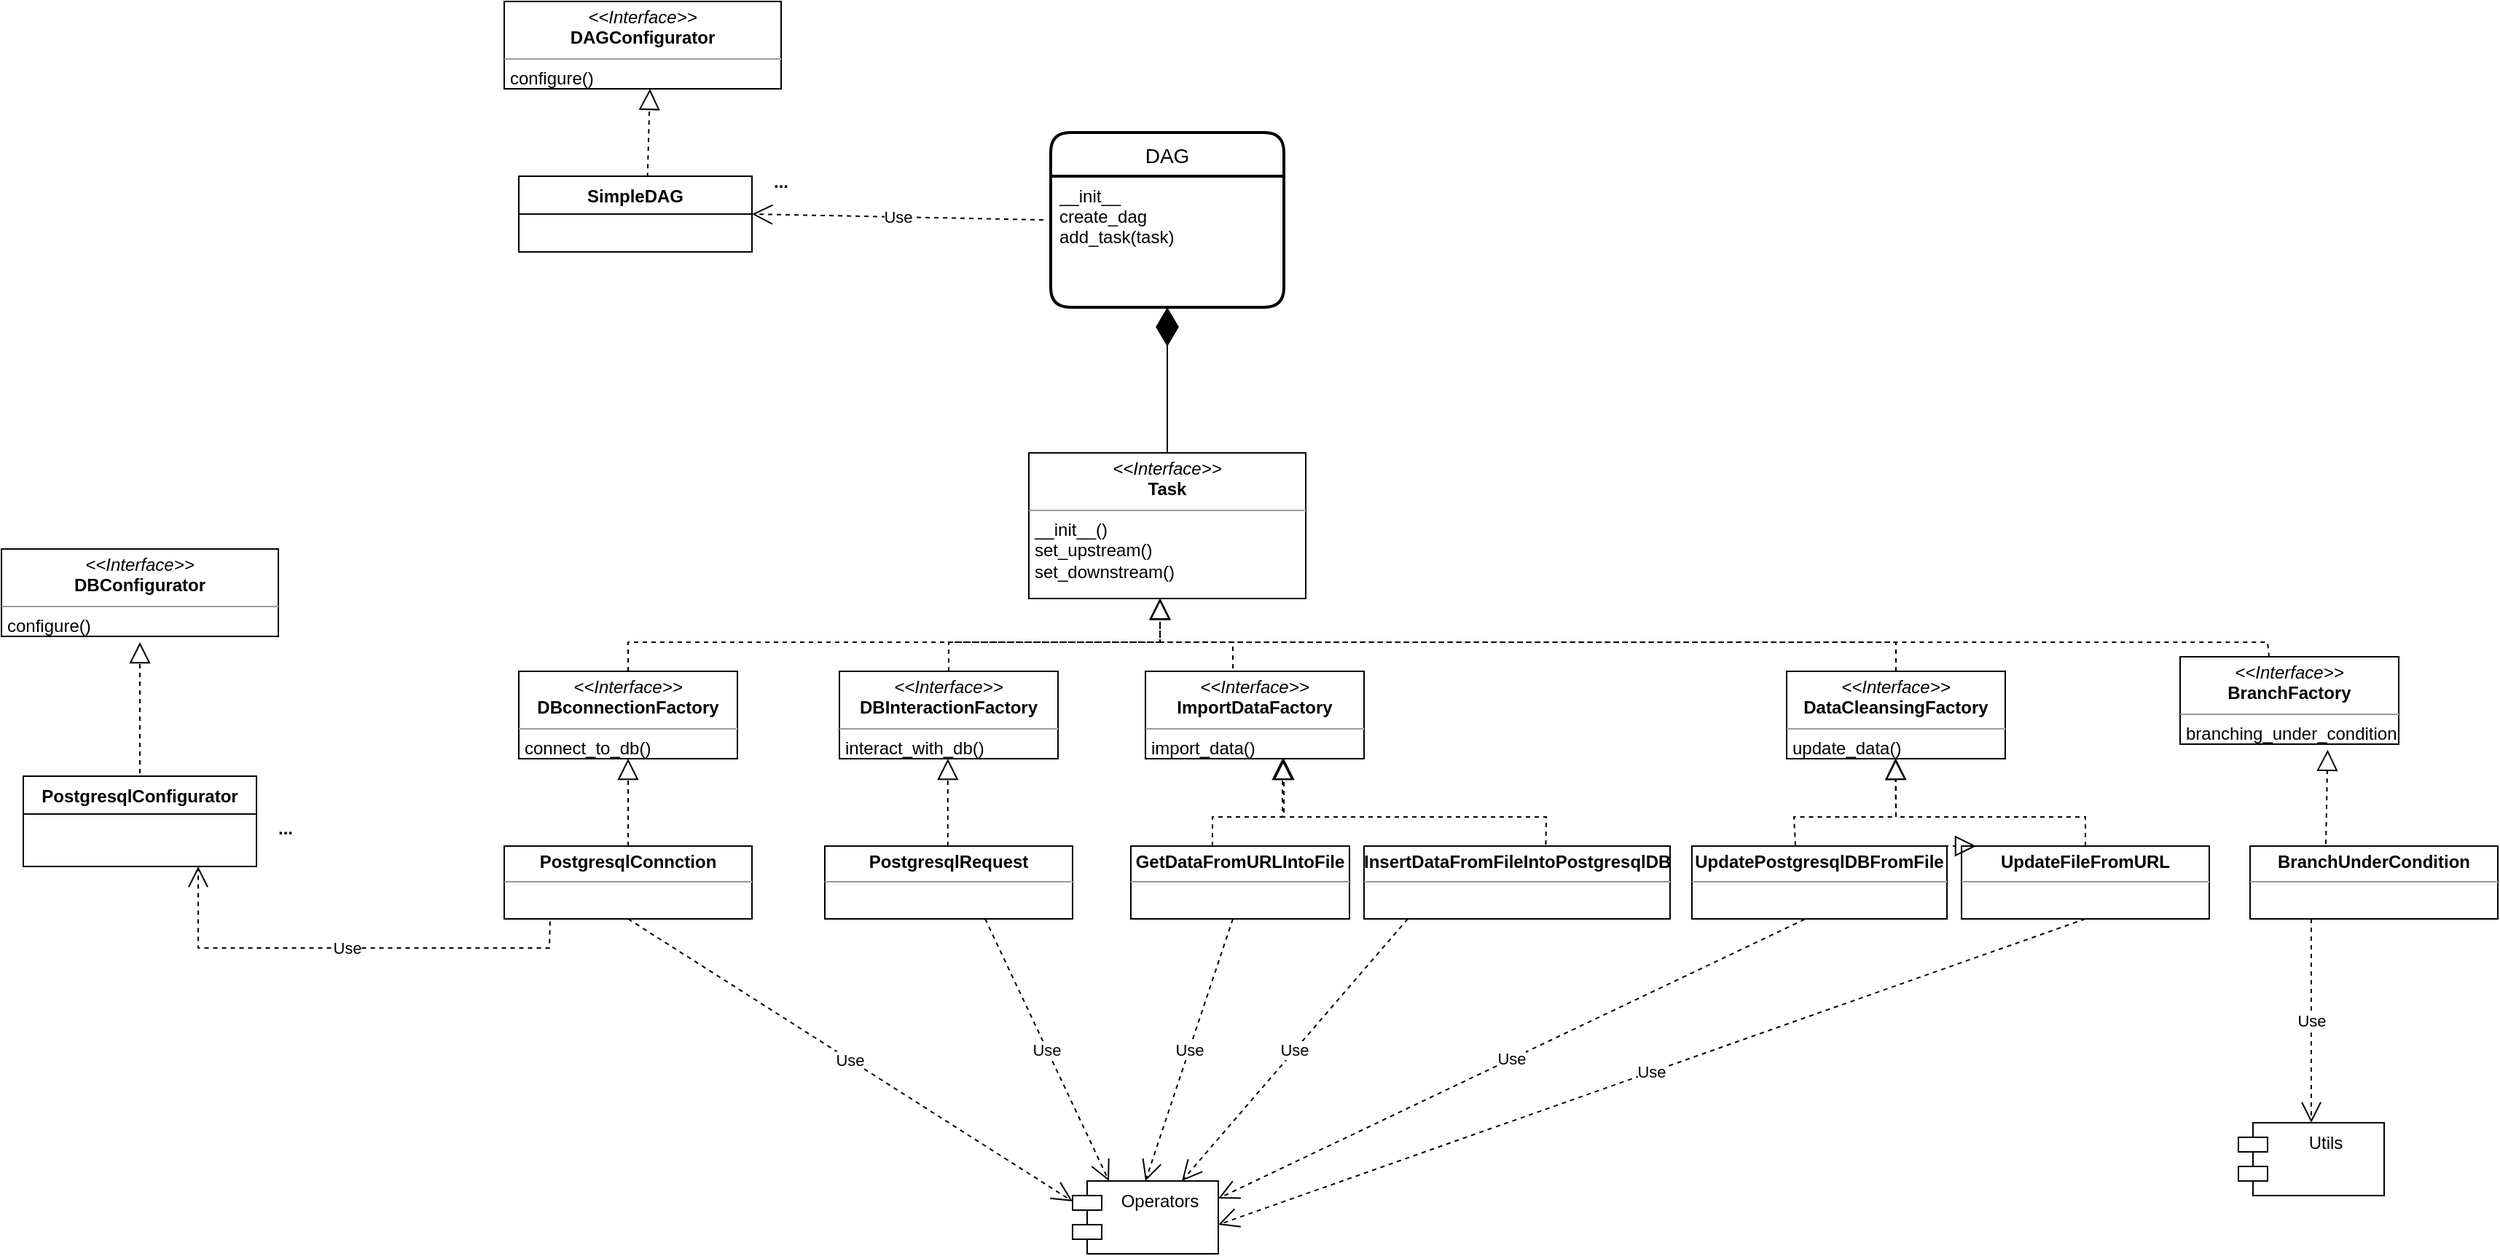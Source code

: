 <mxfile version="20.8.23" type="github">
  <diagram name="Page-1" id="KdZHtrWoCW37XqJNuPZM">
    <mxGraphModel dx="3671" dy="3932" grid="1" gridSize="10" guides="1" tooltips="1" connect="1" arrows="1" fold="1" page="1" pageScale="1" pageWidth="2336" pageHeight="1654" math="0" shadow="0">
      <root>
        <mxCell id="0" />
        <mxCell id="1" parent="0" />
        <mxCell id="PkI1gQ4OXZkmpvxFJ7Tn-19" value="DAG" style="swimlane;childLayout=stackLayout;horizontal=1;startSize=30;horizontalStack=0;rounded=1;fontSize=14;fontStyle=0;strokeWidth=2;resizeParent=0;resizeLast=1;shadow=0;dashed=0;align=center;" parent="1" vertex="1">
          <mxGeometry x="175" y="-2000" width="160" height="120" as="geometry" />
        </mxCell>
        <mxCell id="PkI1gQ4OXZkmpvxFJ7Tn-20" value="__init__&#xa;create_dag&#xa;add_task(task)" style="align=left;strokeColor=none;fillColor=none;spacingLeft=4;fontSize=12;verticalAlign=top;resizable=0;rotatable=0;part=1;" parent="PkI1gQ4OXZkmpvxFJ7Tn-19" vertex="1">
          <mxGeometry y="30" width="160" height="90" as="geometry" />
        </mxCell>
        <mxCell id="PkI1gQ4OXZkmpvxFJ7Tn-45" value="&lt;p style=&quot;margin:0px;margin-top:4px;text-align:center;&quot;&gt;&lt;i&gt;&amp;lt;&amp;lt;Interface&amp;gt;&amp;gt;&lt;/i&gt;&lt;br&gt;&lt;b&gt;Task&lt;/b&gt;&lt;/p&gt;&lt;hr size=&quot;1&quot;&gt;&lt;p style=&quot;margin:0px;margin-left:4px;&quot;&gt;__init__(&lt;span style=&quot;background-color: initial;&quot;&gt;)&lt;/span&gt;&lt;/p&gt;&lt;p style=&quot;margin:0px;margin-left:4px;&quot;&gt;set_upstream()&lt;br style=&quot;border-color: var(--border-color); padding: 0px; margin: 0px;&quot;&gt;set_downstream()&lt;br&gt;&lt;/p&gt;" style="verticalAlign=top;align=left;overflow=fill;fontSize=12;fontFamily=Helvetica;html=1;" parent="1" vertex="1">
          <mxGeometry x="160" y="-1780" width="190" height="100" as="geometry" />
        </mxCell>
        <mxCell id="PkI1gQ4OXZkmpvxFJ7Tn-46" value="&lt;p style=&quot;margin:0px;margin-top:4px;text-align:center;&quot;&gt;&lt;i&gt;&amp;lt;&amp;lt;Interface&amp;gt;&amp;gt;&lt;/i&gt;&lt;br&gt;&lt;b&gt;DBconnectionFactory&lt;/b&gt;&lt;/p&gt;&lt;hr size=&quot;1&quot;&gt;&lt;p style=&quot;margin:0px;margin-left:4px;&quot;&gt;connect_to_db()&lt;/p&gt;" style="verticalAlign=top;align=left;overflow=fill;fontSize=12;fontFamily=Helvetica;html=1;" parent="1" vertex="1">
          <mxGeometry x="-190" y="-1630" width="150" height="60" as="geometry" />
        </mxCell>
        <mxCell id="PkI1gQ4OXZkmpvxFJ7Tn-47" value="&lt;p style=&quot;margin:0px;margin-top:4px;text-align:center;&quot;&gt;&lt;i&gt;&amp;lt;&amp;lt;Interface&amp;gt;&amp;gt;&lt;/i&gt;&lt;br&gt;&lt;b&gt;ImportDataFactory&lt;/b&gt;&lt;/p&gt;&lt;hr size=&quot;1&quot;&gt;&lt;p style=&quot;margin:0px;margin-left:4px;&quot;&gt;&lt;/p&gt;&lt;p style=&quot;margin:0px;margin-left:4px;&quot;&gt;import_data()&lt;/p&gt;" style="verticalAlign=top;align=left;overflow=fill;fontSize=12;fontFamily=Helvetica;html=1;" parent="1" vertex="1">
          <mxGeometry x="240" y="-1630" width="150" height="60" as="geometry" />
        </mxCell>
        <mxCell id="PkI1gQ4OXZkmpvxFJ7Tn-48" value="&lt;p style=&quot;margin:0px;margin-top:4px;text-align:center;&quot;&gt;&lt;i&gt;&amp;lt;&amp;lt;Interface&amp;gt;&amp;gt;&lt;/i&gt;&lt;br&gt;&lt;b&gt;DataCleansingFactory&lt;/b&gt;&lt;/p&gt;&lt;hr size=&quot;1&quot;&gt;&lt;p style=&quot;margin:0px;margin-left:4px;&quot;&gt;&lt;/p&gt;&lt;p style=&quot;margin:0px;margin-left:4px;&quot;&gt;update_data()&lt;/p&gt;" style="verticalAlign=top;align=left;overflow=fill;fontSize=12;fontFamily=Helvetica;html=1;" parent="1" vertex="1">
          <mxGeometry x="680" y="-1630" width="150" height="60" as="geometry" />
        </mxCell>
        <mxCell id="PkI1gQ4OXZkmpvxFJ7Tn-49" value="" style="endArrow=block;dashed=1;endFill=0;endSize=12;html=1;rounded=0;exitX=0.4;exitY=-0.033;exitDx=0;exitDy=0;exitPerimeter=0;" parent="1" source="PkI1gQ4OXZkmpvxFJ7Tn-47" edge="1">
          <mxGeometry width="160" relative="1" as="geometry">
            <mxPoint x="90" y="-1680" as="sourcePoint" />
            <mxPoint x="250" y="-1680" as="targetPoint" />
            <Array as="points">
              <mxPoint x="300" y="-1650" />
              <mxPoint x="250" y="-1650" />
            </Array>
          </mxGeometry>
        </mxCell>
        <mxCell id="PkI1gQ4OXZkmpvxFJ7Tn-50" value="" style="endArrow=block;dashed=1;endFill=0;endSize=12;html=1;rounded=0;exitX=0.5;exitY=0;exitDx=0;exitDy=0;" parent="1" source="PkI1gQ4OXZkmpvxFJ7Tn-46" edge="1">
          <mxGeometry width="160" relative="1" as="geometry">
            <mxPoint x="90" y="-1680" as="sourcePoint" />
            <mxPoint x="250" y="-1680" as="targetPoint" />
            <Array as="points">
              <mxPoint x="-115" y="-1650" />
              <mxPoint x="105" y="-1650" />
              <mxPoint x="170" y="-1650" />
              <mxPoint x="250" y="-1650" />
            </Array>
          </mxGeometry>
        </mxCell>
        <mxCell id="PkI1gQ4OXZkmpvxFJ7Tn-51" value="" style="endArrow=block;dashed=1;endFill=0;endSize=12;html=1;rounded=0;exitX=0.5;exitY=0;exitDx=0;exitDy=0;" parent="1" source="PkI1gQ4OXZkmpvxFJ7Tn-48" edge="1">
          <mxGeometry width="160" relative="1" as="geometry">
            <mxPoint x="90" y="-1680" as="sourcePoint" />
            <mxPoint x="250" y="-1680" as="targetPoint" />
            <Array as="points">
              <mxPoint x="755" y="-1650" />
              <mxPoint x="565" y="-1650" />
              <mxPoint x="435" y="-1650" />
              <mxPoint x="250" y="-1650" />
            </Array>
          </mxGeometry>
        </mxCell>
        <mxCell id="PkI1gQ4OXZkmpvxFJ7Tn-53" value="&lt;p style=&quot;margin:0px;margin-top:4px;text-align:center;&quot;&gt;&lt;b&gt;PostgresqlConnction&lt;/b&gt;&lt;/p&gt;&lt;hr size=&quot;1&quot;&gt;&lt;p style=&quot;margin:0px;margin-left:4px;&quot;&gt;&lt;/p&gt;&lt;p style=&quot;margin:0px;margin-left:4px;&quot;&gt;&lt;br&gt;&lt;/p&gt;" style="verticalAlign=top;align=left;overflow=fill;fontSize=12;fontFamily=Helvetica;html=1;" parent="1" vertex="1">
          <mxGeometry x="-200" y="-1510" width="170" height="50" as="geometry" />
        </mxCell>
        <mxCell id="PkI1gQ4OXZkmpvxFJ7Tn-54" value="" style="endArrow=block;dashed=1;endFill=0;endSize=12;html=1;rounded=0;entryX=0.5;entryY=1;entryDx=0;entryDy=0;exitX=0.5;exitY=0;exitDx=0;exitDy=0;" parent="1" source="PkI1gQ4OXZkmpvxFJ7Tn-53" target="PkI1gQ4OXZkmpvxFJ7Tn-46" edge="1">
          <mxGeometry width="160" relative="1" as="geometry">
            <mxPoint x="110" y="-1520" as="sourcePoint" />
            <mxPoint x="110" y="-1560" as="targetPoint" />
          </mxGeometry>
        </mxCell>
        <mxCell id="PkI1gQ4OXZkmpvxFJ7Tn-56" value="&lt;p style=&quot;margin:0px;margin-top:4px;text-align:center;&quot;&gt;&lt;b&gt;GetDataFromURLIntoFile&lt;/b&gt;&lt;/p&gt;&lt;hr size=&quot;1&quot;&gt;&lt;p style=&quot;margin:0px;margin-left:4px;&quot;&gt;&lt;/p&gt;&lt;p style=&quot;margin:0px;margin-left:4px;&quot;&gt;&lt;br&gt;&lt;/p&gt;" style="verticalAlign=top;align=left;overflow=fill;fontSize=12;fontFamily=Helvetica;html=1;" parent="1" vertex="1">
          <mxGeometry x="230" y="-1510" width="150" height="50" as="geometry" />
        </mxCell>
        <mxCell id="PkI1gQ4OXZkmpvxFJ7Tn-57" value="" style="endArrow=block;dashed=1;endFill=0;endSize=12;html=1;rounded=0;exitX=0.373;exitY=0;exitDx=0;exitDy=0;exitPerimeter=0;" parent="1" source="PkI1gQ4OXZkmpvxFJ7Tn-56" edge="1">
          <mxGeometry width="160" relative="1" as="geometry">
            <mxPoint x="335" y="-1510" as="sourcePoint" />
            <mxPoint x="335" y="-1570" as="targetPoint" />
            <Array as="points">
              <mxPoint x="286" y="-1530" />
              <mxPoint x="335" y="-1530" />
            </Array>
          </mxGeometry>
        </mxCell>
        <mxCell id="PkI1gQ4OXZkmpvxFJ7Tn-59" value="&lt;p style=&quot;margin:0px;margin-top:4px;text-align:center;&quot;&gt;&lt;b&gt;InsertDataFromFileIntoPostgresqlDB&lt;/b&gt;&lt;/p&gt;&lt;hr size=&quot;1&quot;&gt;&lt;p style=&quot;margin:0px;margin-left:4px;&quot;&gt;&lt;/p&gt;&lt;p style=&quot;margin:0px;margin-left:4px;&quot;&gt;&lt;br&gt;&lt;/p&gt;" style="verticalAlign=top;align=left;overflow=fill;fontSize=12;fontFamily=Helvetica;html=1;" parent="1" vertex="1">
          <mxGeometry x="390" y="-1510" width="210" height="50" as="geometry" />
        </mxCell>
        <mxCell id="PkI1gQ4OXZkmpvxFJ7Tn-61" value="" style="endArrow=block;dashed=1;endFill=0;endSize=12;html=1;rounded=0;exitX=0.594;exitY=-0.02;exitDx=0;exitDy=0;exitPerimeter=0;" parent="1" source="PkI1gQ4OXZkmpvxFJ7Tn-59" edge="1">
          <mxGeometry width="160" relative="1" as="geometry">
            <mxPoint x="345" y="-1500" as="sourcePoint" />
            <mxPoint x="334" y="-1570" as="targetPoint" />
            <Array as="points">
              <mxPoint x="515" y="-1530" />
              <mxPoint x="334" y="-1530" />
            </Array>
          </mxGeometry>
        </mxCell>
        <mxCell id="PkI1gQ4OXZkmpvxFJ7Tn-62" value="" style="endArrow=block;dashed=1;endFill=0;endSize=12;html=1;rounded=0;entryX=0.5;entryY=1;entryDx=0;entryDy=0;exitX=0.406;exitY=-0.006;exitDx=0;exitDy=0;exitPerimeter=0;" parent="1" source="PkI1gQ4OXZkmpvxFJ7Tn-63" edge="1">
          <mxGeometry width="160" relative="1" as="geometry">
            <mxPoint x="690" y="-1510" as="sourcePoint" />
            <mxPoint x="754.5" y="-1570" as="targetPoint" />
            <Array as="points">
              <mxPoint x="685" y="-1530" />
              <mxPoint x="755" y="-1530" />
            </Array>
          </mxGeometry>
        </mxCell>
        <mxCell id="PkI1gQ4OXZkmpvxFJ7Tn-63" value="&lt;p style=&quot;margin:0px;margin-top:4px;text-align:center;&quot;&gt;&lt;b&gt;UpdatePostgresqlDBFromFile&lt;/b&gt;&lt;/p&gt;&lt;hr size=&quot;1&quot;&gt;&lt;p style=&quot;margin:0px;margin-left:4px;&quot;&gt;&lt;/p&gt;&lt;p style=&quot;margin:0px;margin-left:4px;&quot;&gt;&lt;br&gt;&lt;/p&gt;" style="verticalAlign=top;align=left;overflow=fill;fontSize=12;fontFamily=Helvetica;html=1;" parent="1" vertex="1">
          <mxGeometry x="615" y="-1510" width="175" height="50" as="geometry" />
        </mxCell>
        <mxCell id="PkI1gQ4OXZkmpvxFJ7Tn-64" value="&lt;p style=&quot;margin:0px;margin-top:4px;text-align:center;&quot;&gt;&lt;b&gt;UpdateFileFromURL&lt;/b&gt;&lt;/p&gt;&lt;hr size=&quot;1&quot;&gt;&lt;p style=&quot;margin:0px;margin-left:4px;&quot;&gt;&lt;/p&gt;&lt;p style=&quot;margin:0px;margin-left:4px;&quot;&gt;&lt;br&gt;&lt;/p&gt;" style="verticalAlign=top;align=left;overflow=fill;fontSize=12;fontFamily=Helvetica;html=1;" parent="1" vertex="1">
          <mxGeometry x="800" y="-1510" width="170" height="50" as="geometry" />
        </mxCell>
        <mxCell id="PkI1gQ4OXZkmpvxFJ7Tn-66" value="" style="endArrow=block;dashed=1;endFill=0;endSize=12;html=1;rounded=0;exitX=0.5;exitY=0;exitDx=0;exitDy=0;entryX=0.5;entryY=1;entryDx=0;entryDy=0;" parent="1" source="PkI1gQ4OXZkmpvxFJ7Tn-64" target="PkI1gQ4OXZkmpvxFJ7Tn-48" edge="1">
          <mxGeometry width="160" relative="1" as="geometry">
            <mxPoint x="600" y="-1570" as="sourcePoint" />
            <mxPoint x="760" y="-1560" as="targetPoint" />
            <Array as="points">
              <mxPoint x="885" y="-1530" />
              <mxPoint x="755" y="-1530" />
            </Array>
          </mxGeometry>
        </mxCell>
        <mxCell id="PkI1gQ4OXZkmpvxFJ7Tn-68" value="&lt;p style=&quot;margin:0px;margin-top:4px;text-align:center;&quot;&gt;&lt;i&gt;&amp;lt;&amp;lt;Interface&amp;gt;&amp;gt;&lt;/i&gt;&lt;br&gt;&lt;b&gt;DBInteractionFactory&lt;/b&gt;&lt;/p&gt;&lt;hr size=&quot;1&quot;&gt;&lt;p style=&quot;margin:0px;margin-left:4px;&quot;&gt;interact_with_db()&lt;/p&gt;" style="verticalAlign=top;align=left;overflow=fill;fontSize=12;fontFamily=Helvetica;html=1;" parent="1" vertex="1">
          <mxGeometry x="30" y="-1630" width="150" height="60" as="geometry" />
        </mxCell>
        <mxCell id="PkI1gQ4OXZkmpvxFJ7Tn-69" value="&lt;p style=&quot;margin:0px;margin-top:4px;text-align:center;&quot;&gt;&lt;b&gt;PostgresqlRequest&lt;/b&gt;&lt;/p&gt;&lt;hr size=&quot;1&quot;&gt;&lt;p style=&quot;margin:0px;margin-left:4px;&quot;&gt;&lt;/p&gt;&lt;p style=&quot;margin:0px;margin-left:4px;&quot;&gt;&lt;br&gt;&lt;/p&gt;" style="verticalAlign=top;align=left;overflow=fill;fontSize=12;fontFamily=Helvetica;html=1;" parent="1" vertex="1">
          <mxGeometry x="20" y="-1510" width="170" height="50" as="geometry" />
        </mxCell>
        <mxCell id="PkI1gQ4OXZkmpvxFJ7Tn-70" value="" style="endArrow=block;dashed=1;endFill=0;endSize=12;html=1;rounded=0;entryX=0.5;entryY=1;entryDx=0;entryDy=0;exitX=0.5;exitY=0;exitDx=0;exitDy=0;" parent="1" edge="1">
          <mxGeometry width="160" relative="1" as="geometry">
            <mxPoint x="104.41" y="-1510" as="sourcePoint" />
            <mxPoint x="104.41" y="-1570" as="targetPoint" />
          </mxGeometry>
        </mxCell>
        <mxCell id="PkI1gQ4OXZkmpvxFJ7Tn-71" value="" style="endArrow=block;dashed=1;endFill=0;endSize=12;html=1;rounded=0;exitX=0.5;exitY=0;exitDx=0;exitDy=0;" parent="1" source="PkI1gQ4OXZkmpvxFJ7Tn-68" edge="1">
          <mxGeometry width="160" relative="1" as="geometry">
            <mxPoint x="90" y="-1680" as="sourcePoint" />
            <mxPoint x="250" y="-1680" as="targetPoint" />
            <Array as="points">
              <mxPoint x="105" y="-1650" />
              <mxPoint x="250" y="-1650" />
            </Array>
          </mxGeometry>
        </mxCell>
        <mxCell id="PkI1gQ4OXZkmpvxFJ7Tn-77" value="Use" style="endArrow=open;endSize=12;dashed=1;html=1;rounded=0;entryX=0.25;entryY=0;entryDx=0;entryDy=0;" parent="1" target="PkI1gQ4OXZkmpvxFJ7Tn-83" edge="1">
          <mxGeometry width="160" relative="1" as="geometry">
            <mxPoint x="130" y="-1460" as="sourcePoint" />
            <mxPoint x="230" y="-1320" as="targetPoint" />
          </mxGeometry>
        </mxCell>
        <mxCell id="PkI1gQ4OXZkmpvxFJ7Tn-78" value="Use" style="endArrow=open;endSize=12;dashed=1;html=1;rounded=0;entryX=0.5;entryY=0;entryDx=0;entryDy=0;" parent="1" target="PkI1gQ4OXZkmpvxFJ7Tn-83" edge="1">
          <mxGeometry width="160" relative="1" as="geometry">
            <mxPoint x="300" y="-1460" as="sourcePoint" />
            <mxPoint x="250" y="-1320" as="targetPoint" />
          </mxGeometry>
        </mxCell>
        <mxCell id="PkI1gQ4OXZkmpvxFJ7Tn-79" value="Use" style="endArrow=open;endSize=12;dashed=1;html=1;rounded=0;entryX=0.75;entryY=0;entryDx=0;entryDy=0;" parent="1" target="PkI1gQ4OXZkmpvxFJ7Tn-83" edge="1">
          <mxGeometry width="160" relative="1" as="geometry">
            <mxPoint x="420" y="-1460" as="sourcePoint" />
            <mxPoint x="265" y="-1306" as="targetPoint" />
          </mxGeometry>
        </mxCell>
        <mxCell id="PkI1gQ4OXZkmpvxFJ7Tn-80" value="Use" style="endArrow=open;endSize=12;dashed=1;html=1;rounded=0;entryX=0;entryY=0;entryDx=0;entryDy=14;entryPerimeter=0;exitX=0.5;exitY=1;exitDx=0;exitDy=0;" parent="1" source="PkI1gQ4OXZkmpvxFJ7Tn-53" edge="1">
          <mxGeometry width="160" relative="1" as="geometry">
            <mxPoint x="-120" y="-1420" as="sourcePoint" />
            <mxPoint x="190" y="-1266" as="targetPoint" />
          </mxGeometry>
        </mxCell>
        <mxCell id="PkI1gQ4OXZkmpvxFJ7Tn-81" value="Use" style="endArrow=open;endSize=12;dashed=1;html=1;rounded=0;entryX=0;entryY=0;entryDx=70;entryDy=32;entryPerimeter=0;exitX=0.442;exitY=1.006;exitDx=0;exitDy=0;exitPerimeter=0;" parent="1" source="PkI1gQ4OXZkmpvxFJ7Tn-63" edge="1">
          <mxGeometry width="160" relative="1" as="geometry">
            <mxPoint x="670" y="-1440" as="sourcePoint" />
            <mxPoint x="290" y="-1268" as="targetPoint" />
          </mxGeometry>
        </mxCell>
        <mxCell id="PkI1gQ4OXZkmpvxFJ7Tn-82" value="Use" style="endArrow=open;endSize=12;dashed=1;html=1;rounded=0;exitX=0.5;exitY=1;exitDx=0;exitDy=0;" parent="1" source="PkI1gQ4OXZkmpvxFJ7Tn-64" edge="1">
          <mxGeometry width="160" relative="1" as="geometry">
            <mxPoint x="840" y="-1440" as="sourcePoint" />
            <mxPoint x="290" y="-1250" as="targetPoint" />
          </mxGeometry>
        </mxCell>
        <mxCell id="PkI1gQ4OXZkmpvxFJ7Tn-83" value="Operators" style="shape=module;align=left;spacingLeft=20;align=center;verticalAlign=top;" parent="1" vertex="1">
          <mxGeometry x="190" y="-1280" width="100" height="50" as="geometry" />
        </mxCell>
        <mxCell id="PkI1gQ4OXZkmpvxFJ7Tn-84" value="&lt;p style=&quot;margin:0px;margin-top:4px;text-align:center;&quot;&gt;&lt;i&gt;&amp;lt;&amp;lt;Interface&amp;gt;&amp;gt;&lt;/i&gt;&lt;br&gt;&lt;b&gt;BranchFactory&lt;/b&gt;&lt;/p&gt;&lt;hr size=&quot;1&quot;&gt;&lt;p style=&quot;margin:0px;margin-left:4px;&quot;&gt;&lt;/p&gt;&lt;p style=&quot;margin:0px;margin-left:4px;&quot;&gt;branching_under_condition()&lt;/p&gt;" style="verticalAlign=top;align=left;overflow=fill;fontSize=12;fontFamily=Helvetica;html=1;" parent="1" vertex="1">
          <mxGeometry x="950" y="-1640" width="150" height="60" as="geometry" />
        </mxCell>
        <mxCell id="PkI1gQ4OXZkmpvxFJ7Tn-85" value="&lt;p style=&quot;margin:0px;margin-top:4px;text-align:center;&quot;&gt;&lt;b&gt;BranchUnderCondition&lt;/b&gt;&lt;/p&gt;&lt;hr size=&quot;1&quot;&gt;&lt;p style=&quot;margin:0px;margin-left:4px;&quot;&gt;&lt;/p&gt;&lt;p style=&quot;margin:0px;margin-left:4px;&quot;&gt;&lt;br&gt;&lt;/p&gt;" style="verticalAlign=top;align=left;overflow=fill;fontSize=12;fontFamily=Helvetica;html=1;" parent="1" vertex="1">
          <mxGeometry x="998" y="-1510" width="170" height="50" as="geometry" />
        </mxCell>
        <mxCell id="PkI1gQ4OXZkmpvxFJ7Tn-86" value="" style="endArrow=block;dashed=1;endFill=0;endSize=12;html=1;rounded=0;exitX=0.306;exitY=-0.029;exitDx=0;exitDy=0;exitPerimeter=0;entryX=0.675;entryY=1.064;entryDx=0;entryDy=0;entryPerimeter=0;" parent="1" source="PkI1gQ4OXZkmpvxFJ7Tn-85" target="PkI1gQ4OXZkmpvxFJ7Tn-84" edge="1">
          <mxGeometry width="160" relative="1" as="geometry">
            <mxPoint x="840" y="-1570" as="sourcePoint" />
            <mxPoint x="1050" y="-1570" as="targetPoint" />
          </mxGeometry>
        </mxCell>
        <mxCell id="PkI1gQ4OXZkmpvxFJ7Tn-87" value="" style="endArrow=block;dashed=1;endFill=0;endSize=12;html=1;rounded=0;exitX=0.407;exitY=0.002;exitDx=0;exitDy=0;exitPerimeter=0;" parent="1" source="PkI1gQ4OXZkmpvxFJ7Tn-84" edge="1">
          <mxGeometry width="160" relative="1" as="geometry">
            <mxPoint x="940" y="-1690" as="sourcePoint" />
            <mxPoint x="250" y="-1680" as="targetPoint" />
            <Array as="points">
              <mxPoint x="1010" y="-1650" />
              <mxPoint x="250" y="-1650" />
            </Array>
          </mxGeometry>
        </mxCell>
        <mxCell id="PkI1gQ4OXZkmpvxFJ7Tn-89" value="Utils" style="shape=module;align=left;spacingLeft=20;align=center;verticalAlign=top;" parent="1" vertex="1">
          <mxGeometry x="990" y="-1320" width="100" height="50" as="geometry" />
        </mxCell>
        <mxCell id="PkI1gQ4OXZkmpvxFJ7Tn-90" value="" style="endArrow=block;dashed=1;endFill=0;endSize=12;html=1;rounded=0;" parent="1" edge="1">
          <mxGeometry width="160" relative="1" as="geometry">
            <mxPoint x="650" y="-1510" as="sourcePoint" />
            <mxPoint x="810" y="-1510" as="targetPoint" />
          </mxGeometry>
        </mxCell>
        <mxCell id="PkI1gQ4OXZkmpvxFJ7Tn-91" value="Use" style="endArrow=open;endSize=12;dashed=1;html=1;rounded=0;entryX=0.5;entryY=0;entryDx=0;entryDy=0;exitX=0.247;exitY=1;exitDx=0;exitDy=0;exitPerimeter=0;" parent="1" source="PkI1gQ4OXZkmpvxFJ7Tn-85" target="PkI1gQ4OXZkmpvxFJ7Tn-89" edge="1">
          <mxGeometry width="160" relative="1" as="geometry">
            <mxPoint x="1030" y="-1460" as="sourcePoint" />
            <mxPoint x="1190" y="-1460" as="targetPoint" />
          </mxGeometry>
        </mxCell>
        <mxCell id="PkI1gQ4OXZkmpvxFJ7Tn-93" value="" style="endArrow=diamondThin;endFill=1;endSize=24;html=1;rounded=0;exitX=0.5;exitY=0;exitDx=0;exitDy=0;entryX=0.5;entryY=1;entryDx=0;entryDy=0;" parent="1" source="PkI1gQ4OXZkmpvxFJ7Tn-45" target="PkI1gQ4OXZkmpvxFJ7Tn-20" edge="1">
          <mxGeometry width="160" relative="1" as="geometry">
            <mxPoint x="250" y="-1910" as="sourcePoint" />
            <mxPoint x="410" y="-1910" as="targetPoint" />
          </mxGeometry>
        </mxCell>
        <mxCell id="9KBdcmIZllk7k-SYJM85-7" value="PostgresqlConfigurator" style="swimlane;fontStyle=1;align=center;verticalAlign=top;childLayout=stackLayout;horizontal=1;startSize=26;horizontalStack=0;resizeParent=1;resizeParentMax=0;resizeLast=0;collapsible=1;marginBottom=0;" vertex="1" parent="1">
          <mxGeometry x="-530" y="-1558" width="160" height="62" as="geometry" />
        </mxCell>
        <mxCell id="9KBdcmIZllk7k-SYJM85-10" value="..." style="text;align=center;fontStyle=1;verticalAlign=middle;spacingLeft=3;spacingRight=3;strokeColor=none;rotatable=0;points=[[0,0.5],[1,0.5]];portConstraint=eastwest;" vertex="1" parent="1">
          <mxGeometry x="-390" y="-1536" width="80" height="26" as="geometry" />
        </mxCell>
        <mxCell id="9KBdcmIZllk7k-SYJM85-11" value="&lt;p style=&quot;margin:0px;margin-top:4px;text-align:center;&quot;&gt;&lt;i&gt;&amp;lt;&amp;lt;Interface&amp;gt;&amp;gt;&lt;/i&gt;&lt;br&gt;&lt;b&gt;DBConfigurator&lt;/b&gt;&lt;/p&gt;&lt;hr size=&quot;1&quot;&gt;&lt;p style=&quot;margin:0px;margin-left:4px;&quot;&gt;&lt;/p&gt;&lt;p style=&quot;margin:0px;margin-left:4px;&quot;&gt;configure()&lt;br&gt;&lt;/p&gt;" style="verticalAlign=top;align=left;overflow=fill;fontSize=12;fontFamily=Helvetica;html=1;" vertex="1" parent="1">
          <mxGeometry x="-545" y="-1714" width="190" height="60" as="geometry" />
        </mxCell>
        <mxCell id="9KBdcmIZllk7k-SYJM85-12" value="" style="endArrow=block;dashed=1;endFill=0;endSize=12;html=1;rounded=0;" edge="1" parent="1">
          <mxGeometry width="160" relative="1" as="geometry">
            <mxPoint x="-450" y="-1560" as="sourcePoint" />
            <mxPoint x="-450" y="-1650" as="targetPoint" />
          </mxGeometry>
        </mxCell>
        <mxCell id="9KBdcmIZllk7k-SYJM85-13" value="Use" style="endArrow=open;endSize=12;dashed=1;html=1;rounded=0;entryX=0.75;entryY=1;entryDx=0;entryDy=0;exitX=0.185;exitY=1.035;exitDx=0;exitDy=0;exitPerimeter=0;" edge="1" parent="1" source="PkI1gQ4OXZkmpvxFJ7Tn-53" target="9KBdcmIZllk7k-SYJM85-7">
          <mxGeometry width="160" relative="1" as="geometry">
            <mxPoint x="-200" y="-1490" as="sourcePoint" />
            <mxPoint x="-430" y="-1470" as="targetPoint" />
            <Array as="points">
              <mxPoint x="-169" y="-1440" />
              <mxPoint x="-290" y="-1440" />
              <mxPoint x="-410" y="-1440" />
            </Array>
          </mxGeometry>
        </mxCell>
        <mxCell id="9KBdcmIZllk7k-SYJM85-14" value="&lt;p style=&quot;margin:0px;margin-top:4px;text-align:center;&quot;&gt;&lt;i&gt;&amp;lt;&amp;lt;Interface&amp;gt;&amp;gt;&lt;/i&gt;&lt;br&gt;&lt;b&gt;DAGConfigurator&lt;/b&gt;&lt;/p&gt;&lt;hr size=&quot;1&quot;&gt;&lt;p style=&quot;margin:0px;margin-left:4px;&quot;&gt;&lt;/p&gt;&lt;p style=&quot;margin:0px;margin-left:4px;&quot;&gt;configure()&lt;br&gt;&lt;/p&gt;" style="verticalAlign=top;align=left;overflow=fill;fontSize=12;fontFamily=Helvetica;html=1;" vertex="1" parent="1">
          <mxGeometry x="-200" y="-2090" width="190" height="60" as="geometry" />
        </mxCell>
        <mxCell id="9KBdcmIZllk7k-SYJM85-15" value="SimpleDAG" style="swimlane;fontStyle=1;align=center;verticalAlign=top;childLayout=stackLayout;horizontal=1;startSize=26;horizontalStack=0;resizeParent=1;resizeParentMax=0;resizeLast=0;collapsible=1;marginBottom=0;" vertex="1" parent="1">
          <mxGeometry x="-190" y="-1970" width="160" height="52" as="geometry" />
        </mxCell>
        <mxCell id="9KBdcmIZllk7k-SYJM85-19" value="" style="endArrow=block;dashed=1;endFill=0;endSize=12;html=1;rounded=0;exitX=0.552;exitY=0.012;exitDx=0;exitDy=0;exitPerimeter=0;" edge="1" parent="1" source="9KBdcmIZllk7k-SYJM85-15">
          <mxGeometry width="160" relative="1" as="geometry">
            <mxPoint x="-260" y="-2030" as="sourcePoint" />
            <mxPoint x="-100" y="-2030" as="targetPoint" />
          </mxGeometry>
        </mxCell>
        <mxCell id="9KBdcmIZllk7k-SYJM85-20" value="Use" style="endArrow=open;endSize=12;dashed=1;html=1;rounded=0;entryX=1;entryY=0.5;entryDx=0;entryDy=0;" edge="1" parent="1" target="9KBdcmIZllk7k-SYJM85-15">
          <mxGeometry width="160" relative="1" as="geometry">
            <mxPoint x="170" y="-1940" as="sourcePoint" />
            <mxPoint x="180" y="-1910" as="targetPoint" />
          </mxGeometry>
        </mxCell>
        <mxCell id="9KBdcmIZllk7k-SYJM85-21" value="..." style="text;align=center;fontStyle=1;verticalAlign=middle;spacingLeft=3;spacingRight=3;strokeColor=none;rotatable=0;points=[[0,0.5],[1,0.5]];portConstraint=eastwest;" vertex="1" parent="1">
          <mxGeometry x="-50" y="-1980" width="80" height="26" as="geometry" />
        </mxCell>
      </root>
    </mxGraphModel>
  </diagram>
</mxfile>
